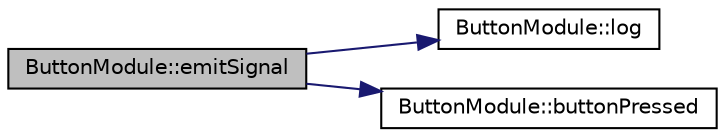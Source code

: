 digraph "ButtonModule::emitSignal"
{
  edge [fontname="Helvetica",fontsize="10",labelfontname="Helvetica",labelfontsize="10"];
  node [fontname="Helvetica",fontsize="10",shape=record];
  rankdir="LR";
  Node1 [label="ButtonModule::emitSignal",height=0.2,width=0.4,color="black", fillcolor="grey75", style="filled" fontcolor="black"];
  Node1 -> Node2 [color="midnightblue",fontsize="10",style="solid",fontname="Helvetica"];
  Node2 [label="ButtonModule::log",height=0.2,width=0.4,color="black", fillcolor="white", style="filled",URL="$class_button_module.html#a5168d133b393e05a40d3648ad1355cdd"];
  Node1 -> Node3 [color="midnightblue",fontsize="10",style="solid",fontname="Helvetica"];
  Node3 [label="ButtonModule::buttonPressed",height=0.2,width=0.4,color="black", fillcolor="white", style="filled",URL="$class_button_module.html#a032da605707e2326a89617a885f358ba"];
}
